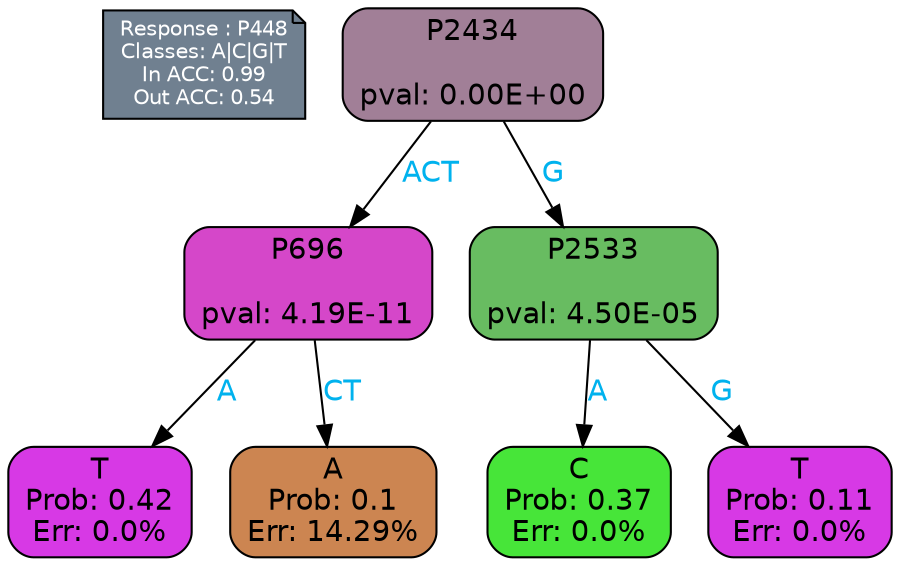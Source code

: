 digraph Tree {
node [shape=box, style="filled, rounded", color="black", fontname=helvetica] ;
graph [ranksep=equally, splines=polylines, bgcolor=transparent, dpi=600] ;
edge [fontname=helvetica] ;
LEGEND [label="Response : P448
Classes: A|C|G|T
In ACC: 0.99
Out ACC: 0.54
",shape=note,align=left,style=filled,fillcolor="slategray",fontcolor="white",fontsize=10];1 [label="P2434

pval: 0.00E+00", fillcolor="#a17f97"] ;
2 [label="P696

pval: 4.19E-11", fillcolor="#d547c9"] ;
3 [label="T
Prob: 0.42
Err: 0.0%", fillcolor="#d739e5"] ;
4 [label="A
Prob: 0.1
Err: 14.29%", fillcolor="#cc8551"] ;
5 [label="P2533

pval: 4.50E-05", fillcolor="#68bc61"] ;
6 [label="C
Prob: 0.37
Err: 0.0%", fillcolor="#47e539"] ;
7 [label="T
Prob: 0.11
Err: 0.0%", fillcolor="#d739e5"] ;
1 -> 2 [label="ACT",fontcolor=deepskyblue2] ;
1 -> 5 [label="G",fontcolor=deepskyblue2] ;
2 -> 3 [label="A",fontcolor=deepskyblue2] ;
2 -> 4 [label="CT",fontcolor=deepskyblue2] ;
5 -> 6 [label="A",fontcolor=deepskyblue2] ;
5 -> 7 [label="G",fontcolor=deepskyblue2] ;
{rank = same; 3;4;6;7;}{rank = same; LEGEND;1;}}
